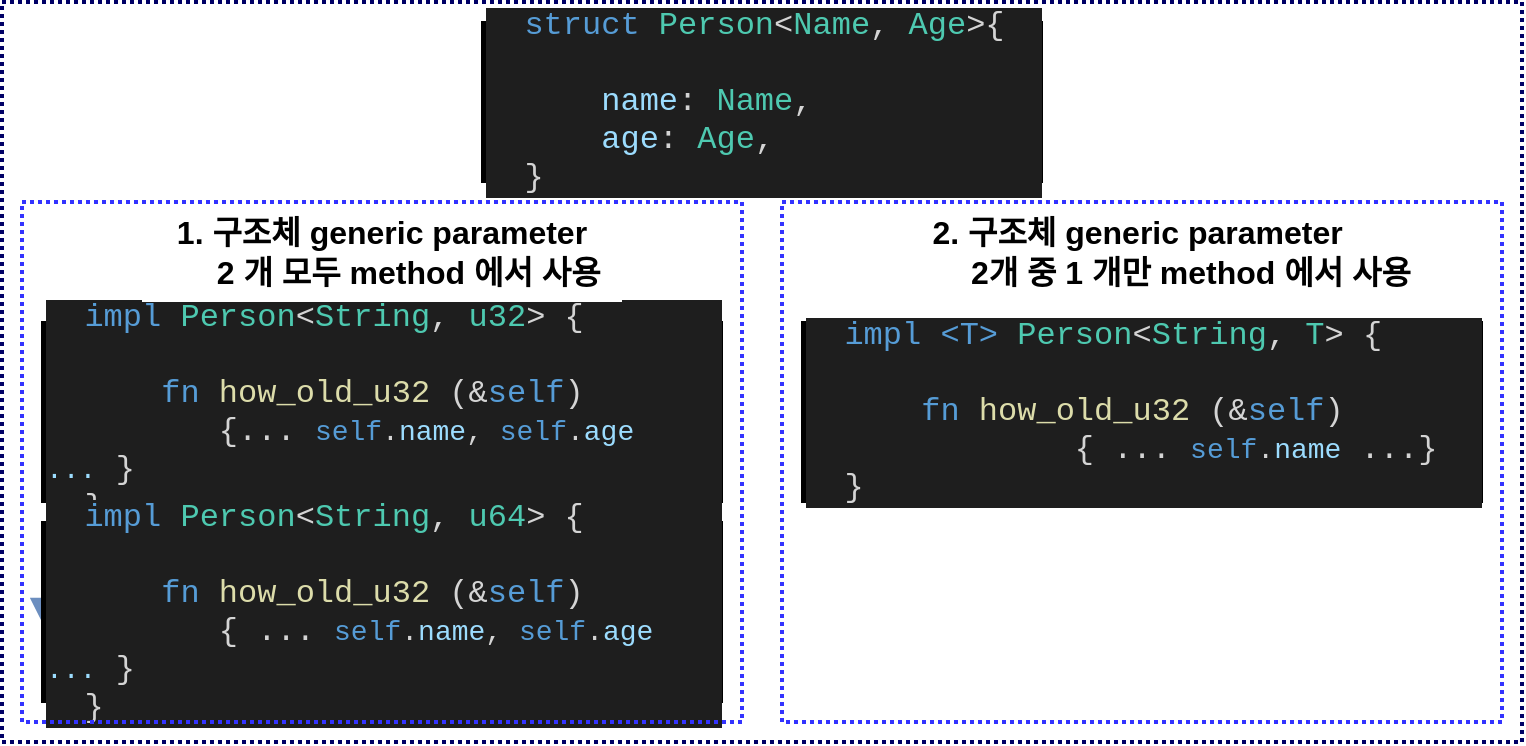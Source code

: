 <mxfile version="16.5.3" type="device"><diagram id="QZ4jAyGxGMKdaGPFJ92Q" name="Page-1"><mxGraphModel dx="1209" dy="585" grid="1" gridSize="10" guides="1" tooltips="1" connect="1" arrows="1" fold="1" page="1" pageScale="1" pageWidth="827" pageHeight="1169" math="0" shadow="0"><root><mxCell id="0"/><mxCell id="1" parent="0"/><mxCell id="79WwF309O8lsixZM1cp4-3" value="" style="rounded=0;whiteSpace=wrap;html=1;fontSize=16;dashed=1;dashPattern=1 1;fillColor=none;strokeColor=#000066;strokeWidth=2;" vertex="1" parent="1"><mxGeometry x="20" y="80" width="760" height="370" as="geometry"/></mxCell><mxCell id="uGxA3c88jx36oxYhcEFy-1" value="&lt;div style=&quot;color: rgb(212 , 212 , 212) ; background-color: rgb(30 , 30 , 30) ; font-family: &amp;#34;consolas&amp;#34; , &amp;#34;courier new&amp;#34; , monospace ; font-size: 16px ; line-height: 19px&quot;&gt;&lt;div&gt;&lt;span style=&quot;color: #569cd6&quot;&gt;&amp;nbsp; struct&lt;/span&gt; &lt;span style=&quot;color: #4ec9b0&quot;&gt;Person&lt;/span&gt;&amp;lt;&lt;span style=&quot;color: #4ec9b0&quot;&gt;Name&lt;/span&gt;, &lt;span style=&quot;color: #4ec9b0&quot;&gt;Age&lt;/span&gt;&amp;gt;{&amp;nbsp; &amp;nbsp;&amp;nbsp;&lt;/div&gt;&lt;div&gt;&amp;nbsp; &amp;nbsp; &amp;nbsp;&amp;nbsp;&lt;span style=&quot;color: #9cdcfe&quot;&gt;name&lt;/span&gt;: &lt;span style=&quot;color: #4ec9b0&quot;&gt;Name&lt;/span&gt;,&lt;/div&gt;&lt;div&gt;&amp;nbsp; &amp;nbsp; &amp;nbsp;&amp;nbsp;&lt;span style=&quot;color: #9cdcfe&quot;&gt;age&lt;/span&gt;: &lt;span style=&quot;color: #4ec9b0&quot;&gt;Age&lt;/span&gt;,&lt;/div&gt;&lt;div&gt;&amp;nbsp; }&lt;/div&gt;&lt;/div&gt;" style="rounded=0;whiteSpace=wrap;html=1;align=left;fontColor=#F5F5F5;fillColor=#000000;" parent="1" vertex="1"><mxGeometry x="260" y="90" width="280" height="80" as="geometry"/></mxCell><mxCell id="uGxA3c88jx36oxYhcEFy-2" value="&lt;div style=&quot;color: rgb(212 , 212 , 212) ; background-color: rgb(30 , 30 , 30) ; font-family: &amp;#34;consolas&amp;#34; , &amp;#34;courier new&amp;#34; , monospace ; font-size: 16px ; line-height: 19px&quot;&gt;&lt;div&gt;&lt;span style=&quot;color: #569cd6&quot;&gt;&amp;nbsp; impl&lt;/span&gt; &lt;span style=&quot;color: #4ec9b0&quot;&gt;Person&lt;/span&gt;&amp;lt;&lt;span style=&quot;color: #4ec9b0&quot;&gt;String&lt;/span&gt;, &lt;span style=&quot;color: #4ec9b0&quot;&gt;u32&lt;/span&gt;&amp;gt; {&lt;span style=&quot;color: #6a9955&quot;&gt;&amp;nbsp; &amp;nbsp; &amp;nbsp; &amp;nbsp; &amp;nbsp;&amp;nbsp;&lt;/span&gt;&lt;/div&gt;&lt;div&gt;&amp;nbsp; &amp;nbsp; &amp;nbsp;&amp;nbsp;&lt;span style=&quot;color: #569cd6&quot;&gt;fn&lt;/span&gt; &lt;span style=&quot;color: #dcdcaa&quot;&gt;how_old_u32&amp;nbsp;&lt;/span&gt;(&amp;amp;&lt;span style=&quot;color: #569cd6&quot;&gt;self&lt;/span&gt;)&amp;nbsp;&amp;nbsp;&lt;/div&gt;&lt;div&gt;&lt;span&gt;&lt;/span&gt;&amp;nbsp; &amp;nbsp; &amp;nbsp;&lt;span&gt;&#9;&lt;/span&gt;&amp;nbsp; &amp;nbsp;{...&amp;nbsp;&lt;span style=&quot;font-size: 14px ; color: rgb(86 , 156 , 214)&quot;&gt;self&lt;/span&gt;&lt;span style=&quot;font-size: 14px&quot;&gt;.&lt;/span&gt;&lt;span style=&quot;font-size: 14px ; color: rgb(156 , 220 , 254)&quot;&gt;name&lt;/span&gt;&lt;span style=&quot;font-size: 14px&quot;&gt;, &lt;/span&gt;&lt;span style=&quot;font-size: 14px ; color: rgb(86 , 156 , 214)&quot;&gt;self&lt;/span&gt;&lt;span style=&quot;font-size: 14px&quot;&gt;.&lt;/span&gt;&lt;span style=&quot;font-size: 14px ; color: rgb(156 , 220 , 254)&quot;&gt;age ...&lt;/span&gt;&amp;nbsp;}&lt;span style=&quot;color: rgb(106 , 153 , 85)&quot;&gt;&amp;nbsp;&amp;nbsp;&lt;/span&gt;&lt;/div&gt;&lt;div&gt;&amp;nbsp; }&lt;/div&gt;&lt;/div&gt;" style="rounded=0;whiteSpace=wrap;html=1;align=left;fontColor=#F5F5F5;fillColor=#000000;" parent="1" vertex="1"><mxGeometry x="40" y="240" width="340" height="90" as="geometry"/></mxCell><mxCell id="uGxA3c88jx36oxYhcEFy-3" value="" style="endArrow=block;html=1;rounded=0;fontSize=16;fontColor=#F5F5F5;strokeWidth=10;endFill=1;fillColor=#dae8fc;strokeColor=#6c8ebf;" parent="1" edge="1"><mxGeometry width="50" height="50" relative="1" as="geometry"><mxPoint x="50" y="370" as="sourcePoint"/><mxPoint x="50" y="410" as="targetPoint"/></mxGeometry></mxCell><mxCell id="uGxA3c88jx36oxYhcEFy-6" value="&lt;div style=&quot;color: rgb(212 , 212 , 212) ; background-color: rgb(30 , 30 , 30) ; font-family: &amp;#34;consolas&amp;#34; , &amp;#34;courier new&amp;#34; , monospace ; font-size: 16px ; line-height: 19px&quot;&gt;&lt;div&gt;&lt;span style=&quot;color: #569cd6&quot;&gt;&amp;nbsp; impl&lt;/span&gt; &lt;span style=&quot;color: #4ec9b0&quot;&gt;Person&lt;/span&gt;&amp;lt;&lt;span style=&quot;color: #4ec9b0&quot;&gt;String&lt;/span&gt;, &lt;span style=&quot;color: #4ec9b0&quot;&gt;u64&lt;/span&gt;&amp;gt; {&lt;span style=&quot;color: #6a9955&quot;&gt;&amp;nbsp; &amp;nbsp; &amp;nbsp; &amp;nbsp; &amp;nbsp;&amp;nbsp;&lt;/span&gt;&lt;/div&gt;&lt;div&gt;&amp;nbsp; &amp;nbsp; &amp;nbsp;&amp;nbsp;&lt;span style=&quot;color: #569cd6&quot;&gt;fn&lt;/span&gt; &lt;span style=&quot;color: #dcdcaa&quot;&gt;how_old_u32&amp;nbsp;&lt;/span&gt;(&amp;amp;&lt;span style=&quot;color: #569cd6&quot;&gt;self&lt;/span&gt;)&amp;nbsp;&amp;nbsp;&lt;/div&gt;&lt;div&gt;&amp;nbsp; &amp;nbsp; &amp;nbsp; &amp;nbsp; &amp;nbsp;{ ...&amp;nbsp;&lt;span style=&quot;font-size: 14px ; color: rgb(86 , 156 , 214)&quot;&gt;self&lt;/span&gt;&lt;span style=&quot;font-size: 14px&quot;&gt;.&lt;/span&gt;&lt;span style=&quot;font-size: 14px ; color: rgb(156 , 220 , 254)&quot;&gt;name&lt;/span&gt;&lt;span style=&quot;font-size: 14px&quot;&gt;,&amp;nbsp;&lt;/span&gt;&lt;span style=&quot;font-size: 14px ; color: rgb(86 , 156 , 214)&quot;&gt;self&lt;/span&gt;&lt;span style=&quot;font-size: 14px&quot;&gt;.&lt;/span&gt;&lt;span style=&quot;font-size: 14px ; color: rgb(156 , 220 , 254)&quot;&gt;age ...&lt;/span&gt;&amp;nbsp;}&lt;/div&gt;&lt;div&gt;&lt;span style=&quot;color: #6a9955&quot;&gt;&amp;nbsp;&amp;nbsp;&lt;/span&gt;}&lt;/div&gt;&lt;/div&gt;" style="rounded=0;whiteSpace=wrap;html=1;align=left;fontColor=#F5F5F5;fillColor=#000000;" parent="1" vertex="1"><mxGeometry x="40" y="340" width="340" height="90" as="geometry"/></mxCell><mxCell id="uGxA3c88jx36oxYhcEFy-7" value="&lt;div style=&quot;background-color: rgb(30 , 30 , 30) ; font-family: &amp;#34;consolas&amp;#34; , &amp;#34;courier new&amp;#34; , monospace ; font-size: 16px ; line-height: 19px&quot;&gt;&lt;div&gt;&lt;span style=&quot;color: rgb(86 , 156 , 214)&quot;&gt;&amp;nbsp; impl &amp;lt;T&amp;gt;&lt;/span&gt; &lt;span style=&quot;color: rgb(78 , 201 , 176)&quot;&gt;Person&lt;/span&gt;&lt;font color=&quot;#d4d4d4&quot;&gt;&amp;lt;&lt;/font&gt;&lt;span style=&quot;color: rgb(78 , 201 , 176)&quot;&gt;String&lt;/span&gt;&lt;font color=&quot;#d4d4d4&quot;&gt;, &lt;/font&gt;&lt;font color=&quot;#4ec9b0&quot;&gt;T&lt;/font&gt;&lt;font color=&quot;#d4d4d4&quot;&gt;&amp;gt; {&lt;/font&gt;&lt;span style=&quot;color: rgb(106 , 153 , 85)&quot;&gt;&amp;nbsp; &amp;nbsp; &amp;nbsp; &amp;nbsp;&amp;nbsp;&lt;/span&gt;&lt;/div&gt;&lt;div style=&quot;color: rgb(212 , 212 , 212)&quot;&gt;&amp;nbsp; &amp;nbsp; &amp;nbsp;&amp;nbsp;&lt;span style=&quot;color: #569cd6&quot;&gt;fn&lt;/span&gt; &lt;span style=&quot;color: #dcdcaa&quot;&gt;how_old_u32&amp;nbsp;&lt;/span&gt;(&amp;amp;&lt;span style=&quot;color: #569cd6&quot;&gt;self&lt;/span&gt;) &lt;span style=&quot;color: #6a9955&quot;&gt;&amp;nbsp; &amp;nbsp; &amp;nbsp; &amp;nbsp; &amp;nbsp; &amp;nbsp; &amp;nbsp; &amp;nbsp; &amp;nbsp; &amp;nbsp;&amp;nbsp;&lt;/span&gt;{&lt;span style=&quot;color: rgb(106 , 153 , 85)&quot;&gt;&amp;nbsp;&lt;/span&gt;...&amp;nbsp;&lt;span style=&quot;font-size: 14px ; color: rgb(86 , 156 , 214)&quot;&gt;self&lt;/span&gt;&lt;span style=&quot;font-size: 14px&quot;&gt;.&lt;/span&gt;&lt;span style=&quot;font-size: 14px ; color: rgb(156 , 220 , 254)&quot;&gt;name&lt;/span&gt;&amp;nbsp;...}&lt;span style=&quot;color: rgb(106 , 153 , 85)&quot;&gt;&amp;nbsp;&amp;nbsp;&lt;/span&gt;&lt;/div&gt;&lt;div style=&quot;color: rgb(212 , 212 , 212)&quot;&gt;&amp;nbsp; }&lt;/div&gt;&lt;/div&gt;" style="rounded=0;whiteSpace=wrap;html=1;align=left;fontColor=#F5F5F5;fillColor=#000000;" parent="1" vertex="1"><mxGeometry x="420" y="240" width="340" height="90" as="geometry"/></mxCell><mxCell id="uGxA3c88jx36oxYhcEFy-12" value="&lt;b&gt;1. 구조체 generic parameter &lt;br&gt;&amp;nbsp; &amp;nbsp; &amp;nbsp; 2 개 모두 method 에서 사용&lt;/b&gt;" style="rounded=0;whiteSpace=wrap;html=1;fontSize=16;strokeColor=none;" parent="1" vertex="1"><mxGeometry x="90" y="180" width="240" height="50" as="geometry"/></mxCell><mxCell id="uGxA3c88jx36oxYhcEFy-13" value="&lt;b&gt;2. 구조체 generic parameter&amp;nbsp;&lt;br&gt;&amp;nbsp; &amp;nbsp; &amp;nbsp; &amp;nbsp; &amp;nbsp; &amp;nbsp;2개 중 1 개만 method 에서 사용&lt;/b&gt;" style="rounded=0;whiteSpace=wrap;html=1;fontSize=16;strokeColor=none;" parent="1" vertex="1"><mxGeometry x="440" y="180" width="300" height="50" as="geometry"/></mxCell><mxCell id="79WwF309O8lsixZM1cp4-1" value="" style="rounded=0;whiteSpace=wrap;html=1;fontSize=16;dashed=1;dashPattern=1 1;fillColor=none;strokeColor=#3333FF;strokeWidth=2;" vertex="1" parent="1"><mxGeometry x="410" y="180" width="360" height="260" as="geometry"/></mxCell><mxCell id="79WwF309O8lsixZM1cp4-2" value="" style="rounded=0;whiteSpace=wrap;html=1;fontSize=16;dashed=1;dashPattern=1 1;fillColor=none;strokeColor=#3333FF;strokeWidth=2;" vertex="1" parent="1"><mxGeometry x="30" y="180" width="360" height="260" as="geometry"/></mxCell></root></mxGraphModel></diagram></mxfile>